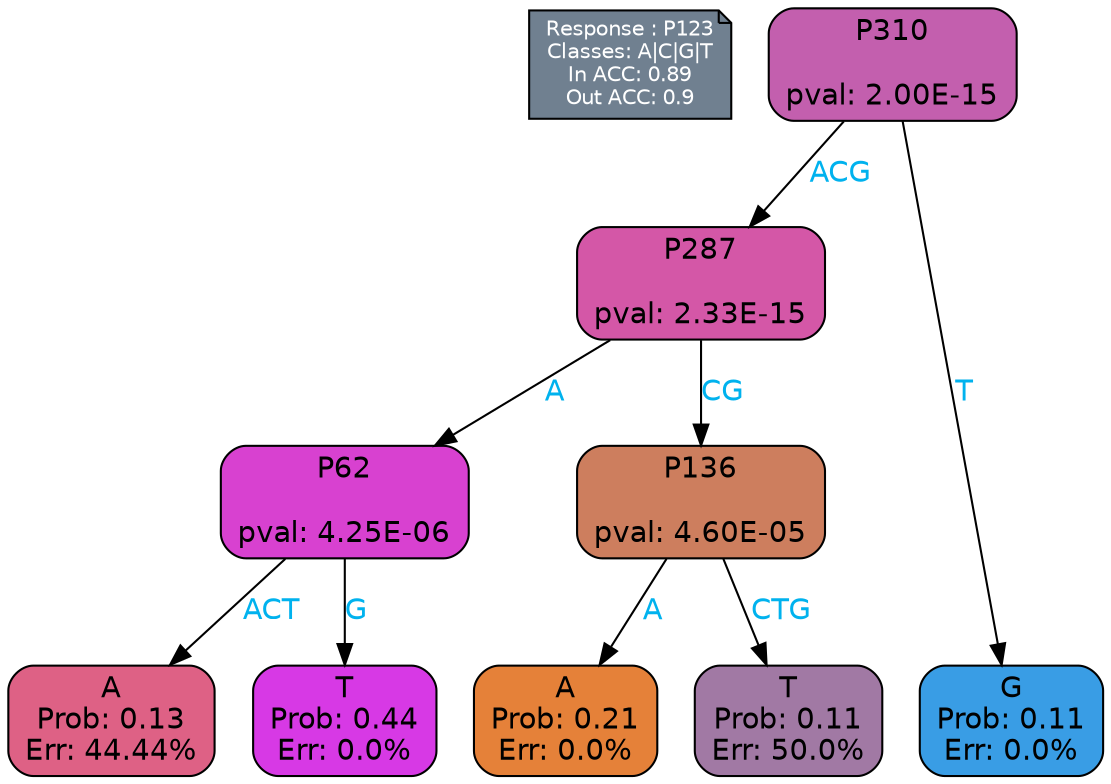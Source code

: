 digraph Tree {
node [shape=box, style="filled, rounded", color="black", fontname=helvetica] ;
graph [ranksep=equally, splines=polylines, bgcolor=transparent, dpi=600] ;
edge [fontname=helvetica] ;
LEGEND [label="Response : P123
Classes: A|C|G|T
In ACC: 0.89
Out ACC: 0.9
",shape=note,align=left,style=filled,fillcolor="slategray",fontcolor="white",fontsize=10];1 [label="P310

pval: 2.00E-15", fillcolor="#c35fae"] ;
2 [label="P287

pval: 2.33E-15", fillcolor="#d457a7"] ;
3 [label="P62

pval: 4.25E-06", fillcolor="#d841d0"] ;
4 [label="A
Prob: 0.13
Err: 44.44%", fillcolor="#de6185"] ;
5 [label="T
Prob: 0.44
Err: 0.0%", fillcolor="#d739e5"] ;
6 [label="P136

pval: 4.60E-05", fillcolor="#cd7e5e"] ;
7 [label="A
Prob: 0.21
Err: 0.0%", fillcolor="#e58139"] ;
8 [label="T
Prob: 0.11
Err: 50.0%", fillcolor="#a179a4"] ;
9 [label="G
Prob: 0.11
Err: 0.0%", fillcolor="#399de5"] ;
1 -> 9 [label="T",fontcolor=deepskyblue2] ;
1 -> 2 [label="ACG",fontcolor=deepskyblue2] ;
2 -> 3 [label="A",fontcolor=deepskyblue2] ;
2 -> 6 [label="CG",fontcolor=deepskyblue2] ;
3 -> 4 [label="ACT",fontcolor=deepskyblue2] ;
3 -> 5 [label="G",fontcolor=deepskyblue2] ;
6 -> 8 [label="CTG",fontcolor=deepskyblue2] ;
6 -> 7 [label="A",fontcolor=deepskyblue2] ;
{rank = same; 4;5;7;8;9;}{rank = same; LEGEND;1;}}